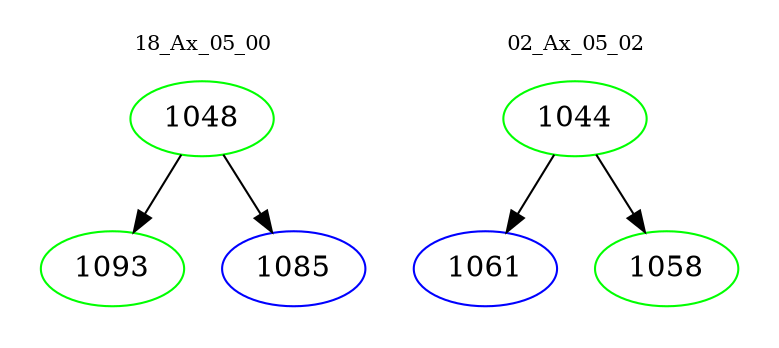 digraph{
subgraph cluster_0 {
color = white
label = "18_Ax_05_00";
fontsize=10;
T0_1048 [label="1048", color="green"]
T0_1048 -> T0_1093 [color="black"]
T0_1093 [label="1093", color="green"]
T0_1048 -> T0_1085 [color="black"]
T0_1085 [label="1085", color="blue"]
}
subgraph cluster_1 {
color = white
label = "02_Ax_05_02";
fontsize=10;
T1_1044 [label="1044", color="green"]
T1_1044 -> T1_1061 [color="black"]
T1_1061 [label="1061", color="blue"]
T1_1044 -> T1_1058 [color="black"]
T1_1058 [label="1058", color="green"]
}
}
